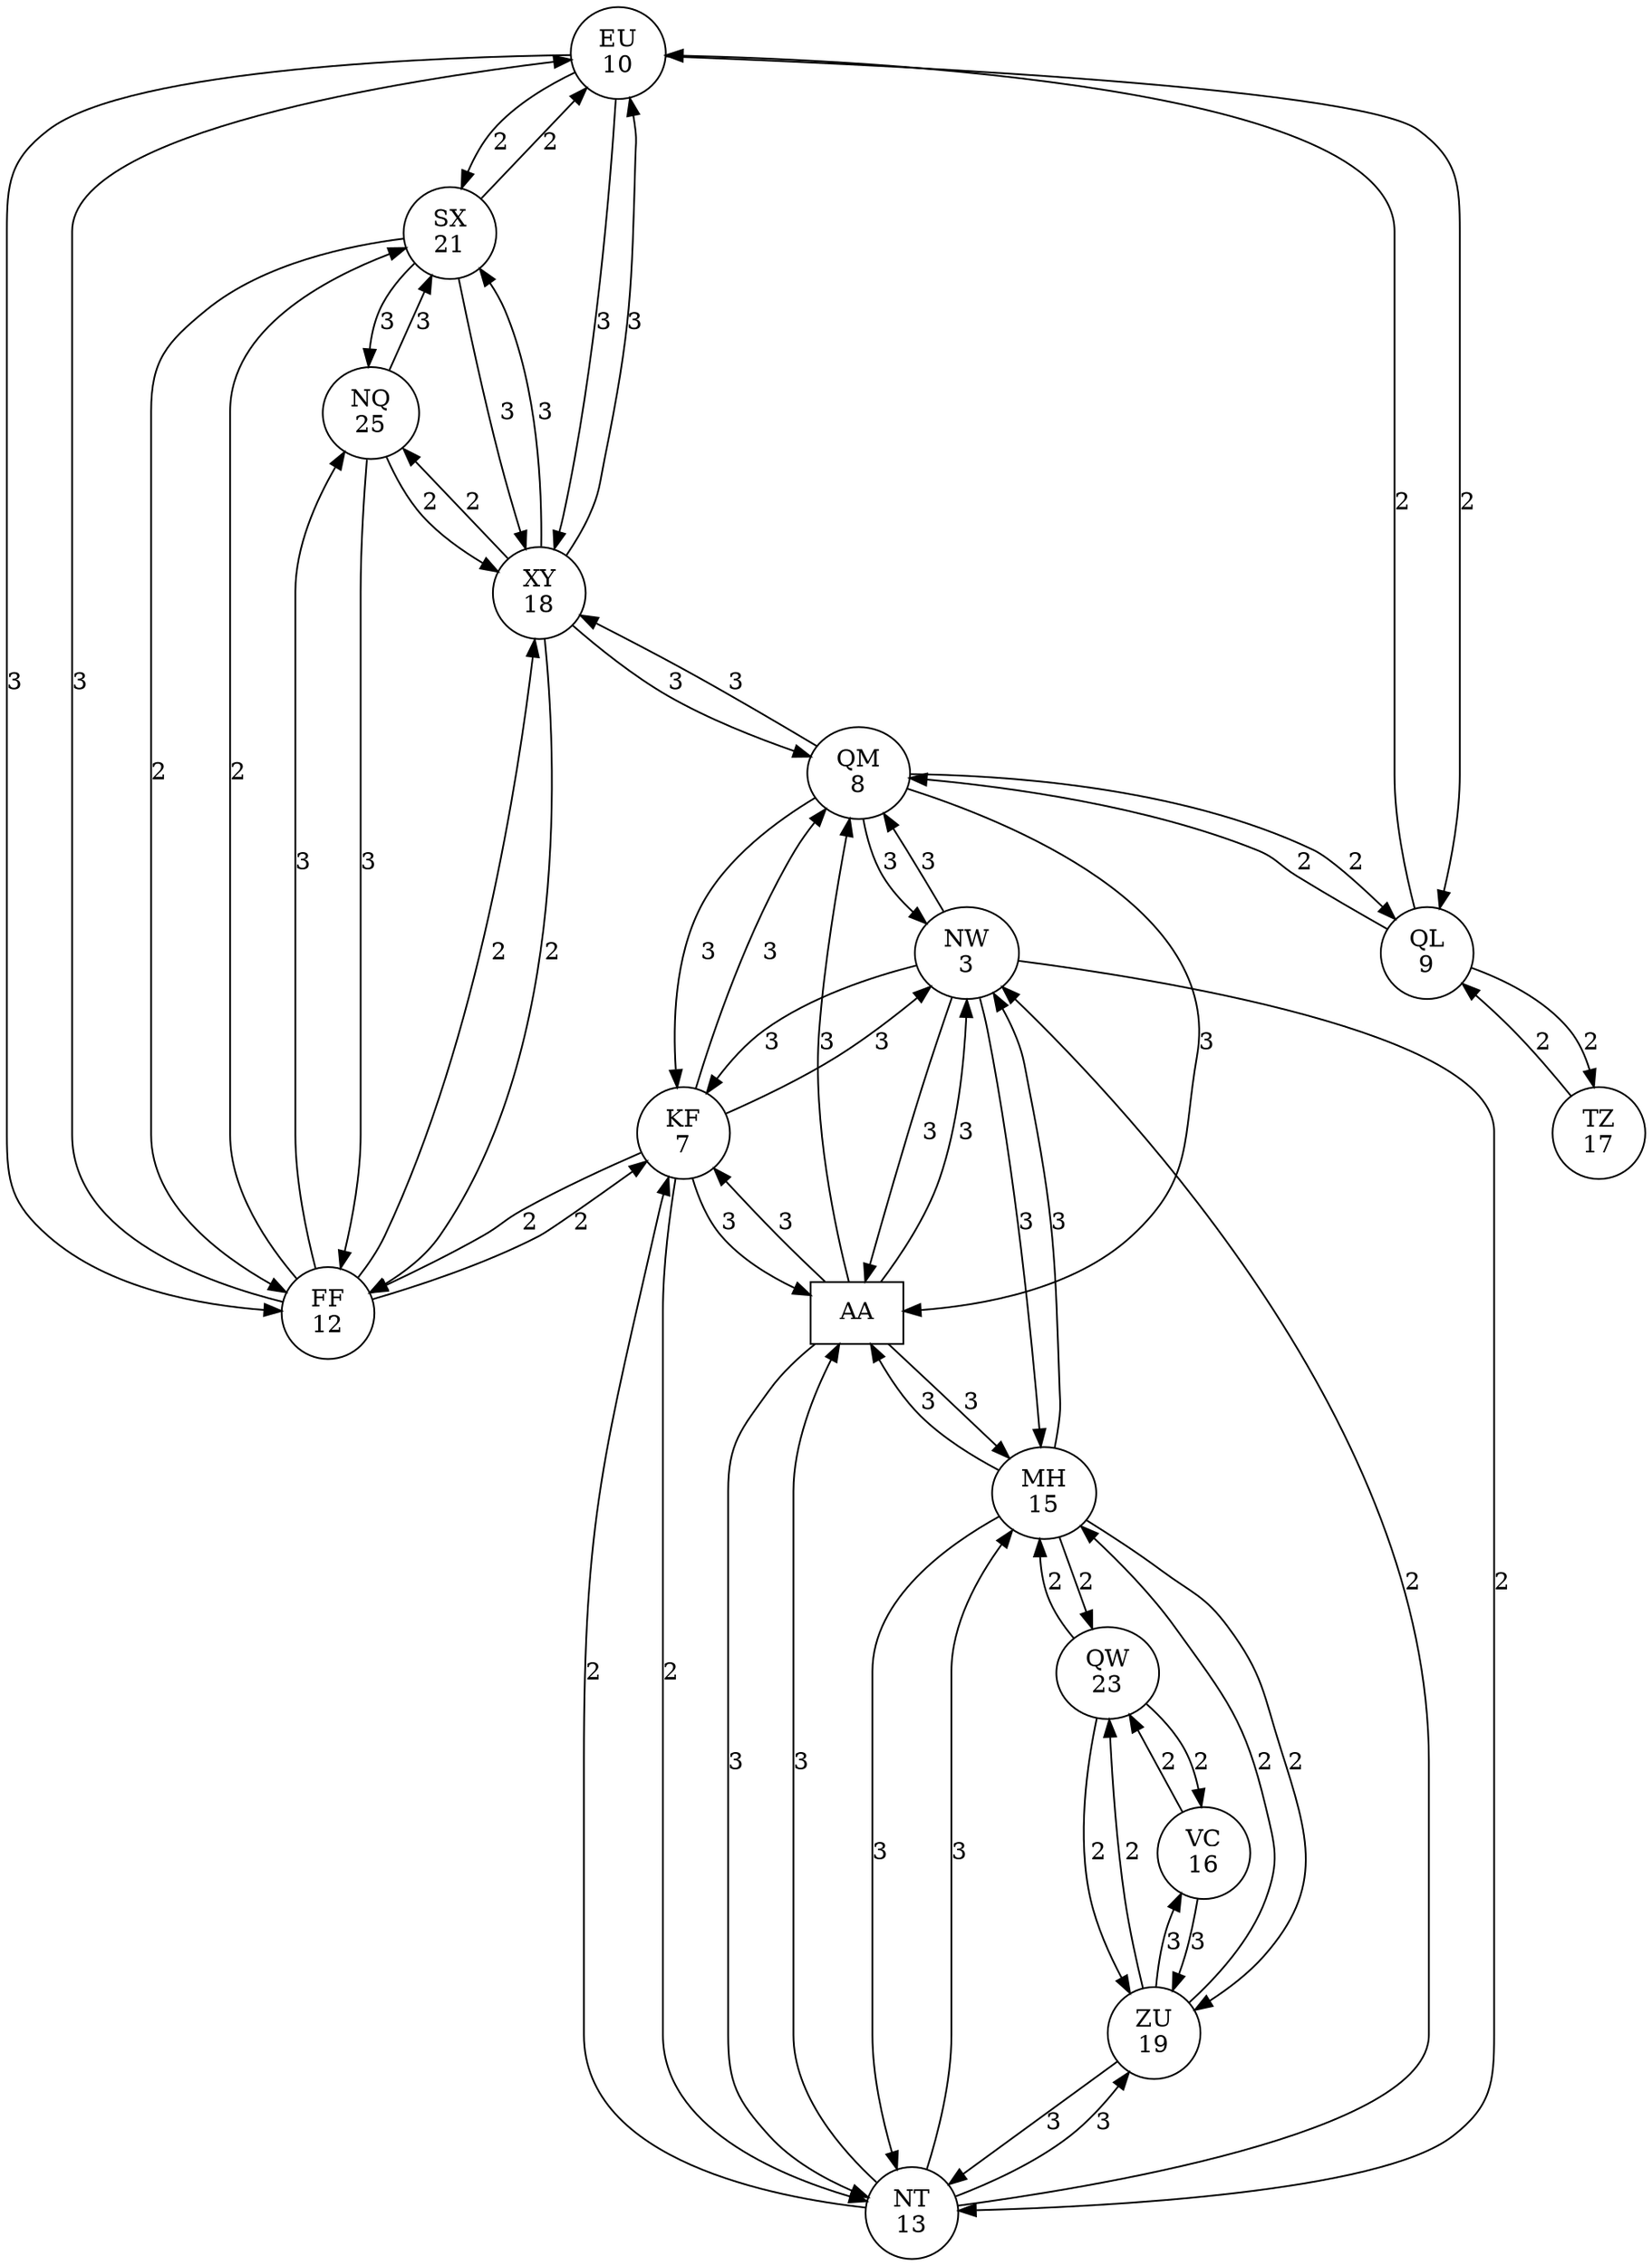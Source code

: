 digraph abstract{
EU [label="EU\n10"];
EU -> SX [label="2"];
EU -> FF [label="3"];
EU -> QL [label="2"];
EU -> XY [label="3"];
KF [label="KF\n7"];
KF -> FF [label="2"];
KF -> AA [label="3"];
KF -> QM [label="3"];
KF -> NT [label="2"];
KF -> NW [label="3"];
XY [label="XY\n18"];
XY -> FF [label="2"];
XY -> SX [label="3"];
XY -> NQ [label="2"];
XY -> QM [label="3"];
XY -> EU [label="3"];
VC [label="VC\n16"];
VC -> ZU [label="3"];
VC -> QW [label="2"];
NW [label="NW\n3"];
NW -> NT [label="2"];
NW -> QM [label="3"];
NW -> AA [label="3"];
NW -> MH [label="3"];
NW -> KF [label="3"];
QL [label="QL\n9"];
QL -> TZ [label="2"];
QL -> QM [label="2"];
QL -> EU [label="2"];
SX [label="SX\n21"];
SX -> EU [label="2"];
SX -> FF [label="2"];
SX -> XY [label="3"];
SX -> NQ [label="3"];
ZU [label="ZU\n19"];
ZU -> MH [label="2"];
ZU -> VC [label="3"];
ZU -> QW [label="2"];
ZU -> NT [label="3"];
TZ [label="TZ\n17"];
TZ -> QL [label="2"];
MH [label="MH\n15"];
MH -> ZU [label="2"];
MH -> QW [label="2"];
MH -> NT [label="3"];
MH -> AA [label="3"];
MH -> NW [label="3"];
FF [label="FF\n12"];
FF -> XY [label="2"];
FF -> SX [label="2"];
FF -> KF [label="2"];
FF -> EU [label="3"];
FF -> NQ [label="3"];
AA [shape=dot,label="AA"];
AA -> MH [label="3"];
AA -> NW [label="3"];
AA -> QM [label="3"];
AA -> KF [label="3"];
AA -> NT [label="3"];
NQ [label="NQ\n25"];
NQ -> XY [label="2"];
NQ -> FF [label="3"];
NQ -> SX [label="3"];
QW [label="QW\n23"];
QW -> MH [label="2"];
QW -> ZU [label="2"];
QW -> VC [label="2"];
QM [label="QM\n8"];
QM -> NW [label="3"];
QM -> AA [label="3"];
QM -> XY [label="3"];
QM -> KF [label="3"];
QM -> QL [label="2"];
NT [label="NT\n13"];
NT -> NW [label="2"];
NT -> MH [label="3"];
NT -> ZU [label="3"];
NT -> AA [label="3"];
NT -> KF [label="2"];
}
